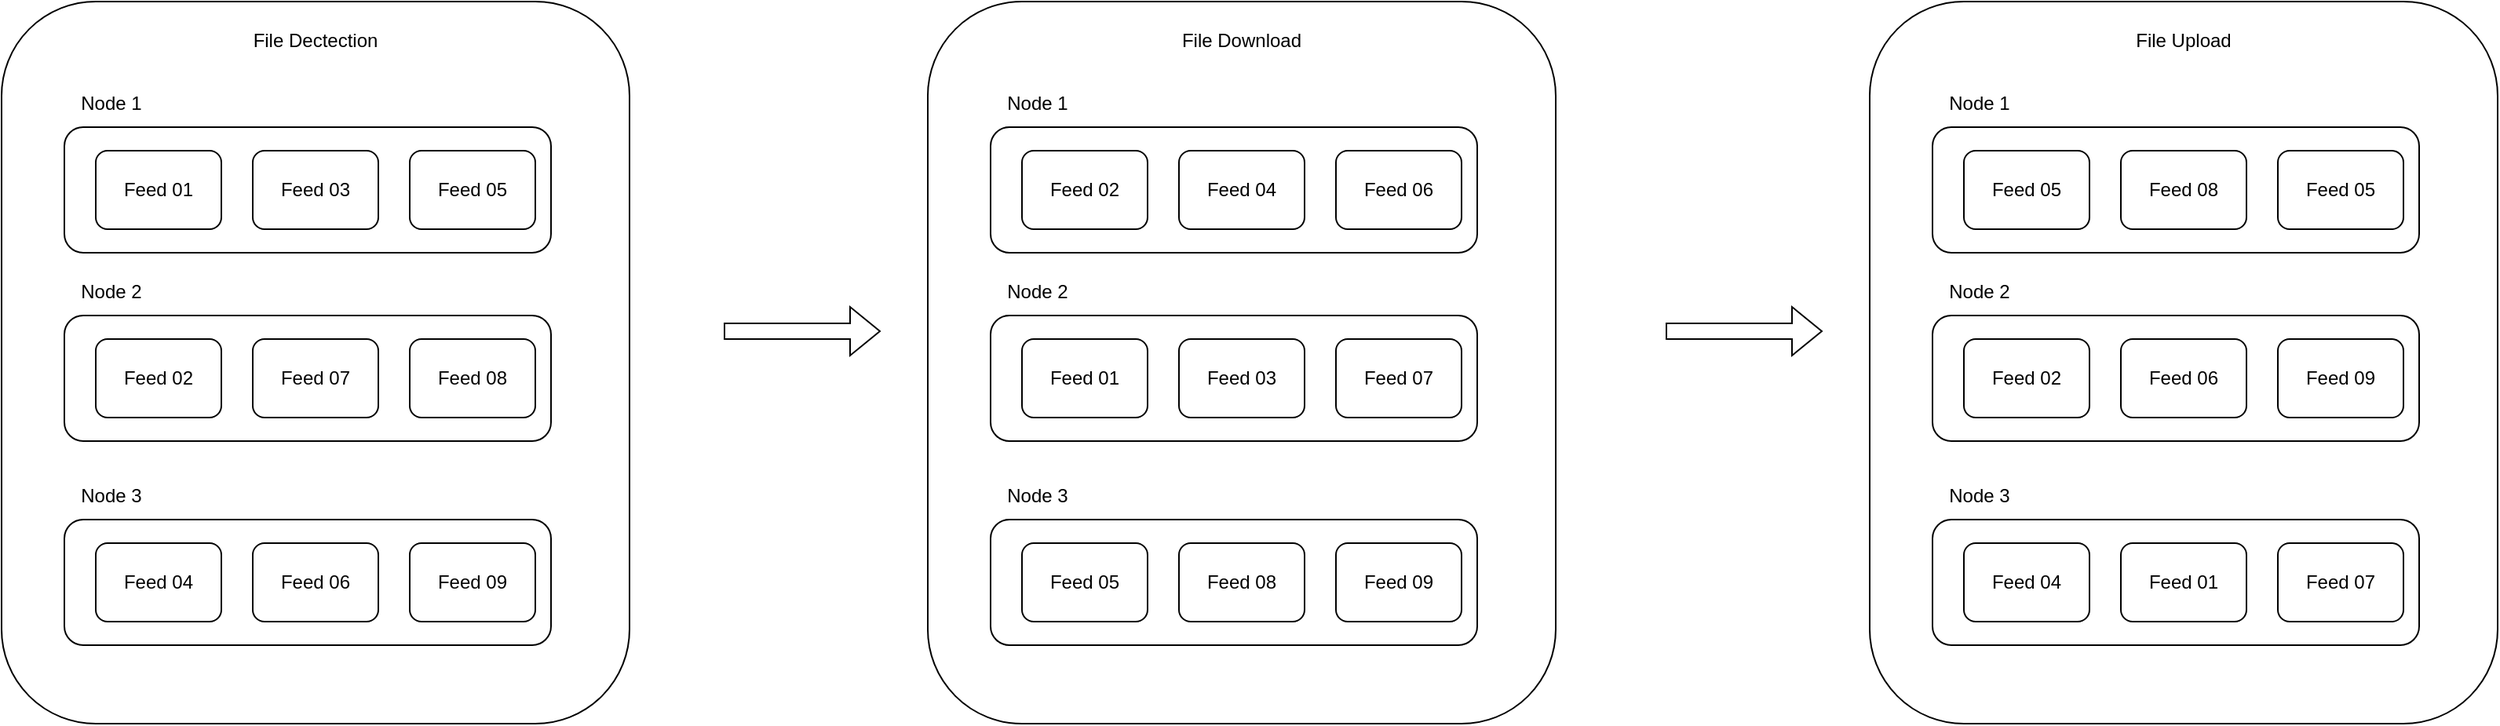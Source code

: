 <mxfile version="22.1.4" type="github">
  <diagram name="Page-1" id="fdHkIKtGjXYSEzS2XqVD">
    <mxGraphModel dx="1688" dy="613" grid="1" gridSize="10" guides="1" tooltips="1" connect="1" arrows="1" fold="1" page="1" pageScale="1" pageWidth="850" pageHeight="1100" math="0" shadow="0">
      <root>
        <mxCell id="0" />
        <mxCell id="1" parent="0" />
        <mxCell id="s09VsKY-C5sdKV1U9pFJ-1" value="" style="rounded=1;whiteSpace=wrap;html=1;" vertex="1" parent="1">
          <mxGeometry x="60" y="290" width="400" height="460" as="geometry" />
        </mxCell>
        <mxCell id="s09VsKY-C5sdKV1U9pFJ-2" value="" style="rounded=1;whiteSpace=wrap;html=1;" vertex="1" parent="1">
          <mxGeometry x="100" y="370" width="310" height="80" as="geometry" />
        </mxCell>
        <mxCell id="s09VsKY-C5sdKV1U9pFJ-3" value="Node 1" style="text;html=1;strokeColor=none;fillColor=none;align=center;verticalAlign=middle;whiteSpace=wrap;rounded=0;" vertex="1" parent="1">
          <mxGeometry x="100" y="340" width="60" height="30" as="geometry" />
        </mxCell>
        <mxCell id="s09VsKY-C5sdKV1U9pFJ-4" value="Feed 01" style="rounded=1;whiteSpace=wrap;html=1;" vertex="1" parent="1">
          <mxGeometry x="120" y="385" width="80" height="50" as="geometry" />
        </mxCell>
        <mxCell id="s09VsKY-C5sdKV1U9pFJ-5" value="Feed 03" style="rounded=1;whiteSpace=wrap;html=1;" vertex="1" parent="1">
          <mxGeometry x="220" y="385" width="80" height="50" as="geometry" />
        </mxCell>
        <mxCell id="s09VsKY-C5sdKV1U9pFJ-6" value="Feed 05" style="rounded=1;whiteSpace=wrap;html=1;" vertex="1" parent="1">
          <mxGeometry x="320" y="385" width="80" height="50" as="geometry" />
        </mxCell>
        <mxCell id="s09VsKY-C5sdKV1U9pFJ-7" value="" style="rounded=1;whiteSpace=wrap;html=1;" vertex="1" parent="1">
          <mxGeometry x="100" y="490" width="310" height="80" as="geometry" />
        </mxCell>
        <mxCell id="s09VsKY-C5sdKV1U9pFJ-8" value="Node 2" style="text;html=1;strokeColor=none;fillColor=none;align=center;verticalAlign=middle;whiteSpace=wrap;rounded=0;" vertex="1" parent="1">
          <mxGeometry x="100" y="460" width="60" height="30" as="geometry" />
        </mxCell>
        <mxCell id="s09VsKY-C5sdKV1U9pFJ-9" value="Feed 02" style="rounded=1;whiteSpace=wrap;html=1;" vertex="1" parent="1">
          <mxGeometry x="120" y="505" width="80" height="50" as="geometry" />
        </mxCell>
        <mxCell id="s09VsKY-C5sdKV1U9pFJ-10" value="Feed 07" style="rounded=1;whiteSpace=wrap;html=1;" vertex="1" parent="1">
          <mxGeometry x="220" y="505" width="80" height="50" as="geometry" />
        </mxCell>
        <mxCell id="s09VsKY-C5sdKV1U9pFJ-11" value="Feed 08" style="rounded=1;whiteSpace=wrap;html=1;" vertex="1" parent="1">
          <mxGeometry x="320" y="505" width="80" height="50" as="geometry" />
        </mxCell>
        <mxCell id="s09VsKY-C5sdKV1U9pFJ-12" value="" style="rounded=1;whiteSpace=wrap;html=1;" vertex="1" parent="1">
          <mxGeometry x="100" y="620" width="310" height="80" as="geometry" />
        </mxCell>
        <mxCell id="s09VsKY-C5sdKV1U9pFJ-13" value="Node 3" style="text;html=1;strokeColor=none;fillColor=none;align=center;verticalAlign=middle;whiteSpace=wrap;rounded=0;" vertex="1" parent="1">
          <mxGeometry x="100" y="590" width="60" height="30" as="geometry" />
        </mxCell>
        <mxCell id="s09VsKY-C5sdKV1U9pFJ-14" value="Feed 04" style="rounded=1;whiteSpace=wrap;html=1;" vertex="1" parent="1">
          <mxGeometry x="120" y="635" width="80" height="50" as="geometry" />
        </mxCell>
        <mxCell id="s09VsKY-C5sdKV1U9pFJ-15" value="Feed 06" style="rounded=1;whiteSpace=wrap;html=1;" vertex="1" parent="1">
          <mxGeometry x="220" y="635" width="80" height="50" as="geometry" />
        </mxCell>
        <mxCell id="s09VsKY-C5sdKV1U9pFJ-16" value="Feed 09" style="rounded=1;whiteSpace=wrap;html=1;" vertex="1" parent="1">
          <mxGeometry x="320" y="635" width="80" height="50" as="geometry" />
        </mxCell>
        <mxCell id="s09VsKY-C5sdKV1U9pFJ-19" value="File Dectection" style="text;html=1;strokeColor=none;fillColor=none;align=center;verticalAlign=middle;whiteSpace=wrap;rounded=0;" vertex="1" parent="1">
          <mxGeometry x="205" y="300" width="110" height="30" as="geometry" />
        </mxCell>
        <mxCell id="s09VsKY-C5sdKV1U9pFJ-20" value="" style="rounded=1;whiteSpace=wrap;html=1;" vertex="1" parent="1">
          <mxGeometry x="650" y="290" width="400" height="460" as="geometry" />
        </mxCell>
        <mxCell id="s09VsKY-C5sdKV1U9pFJ-21" value="" style="rounded=1;whiteSpace=wrap;html=1;" vertex="1" parent="1">
          <mxGeometry x="690" y="370" width="310" height="80" as="geometry" />
        </mxCell>
        <mxCell id="s09VsKY-C5sdKV1U9pFJ-22" value="Node 1" style="text;html=1;strokeColor=none;fillColor=none;align=center;verticalAlign=middle;whiteSpace=wrap;rounded=0;" vertex="1" parent="1">
          <mxGeometry x="690" y="340" width="60" height="30" as="geometry" />
        </mxCell>
        <mxCell id="s09VsKY-C5sdKV1U9pFJ-23" value="Feed 02" style="rounded=1;whiteSpace=wrap;html=1;" vertex="1" parent="1">
          <mxGeometry x="710" y="385" width="80" height="50" as="geometry" />
        </mxCell>
        <mxCell id="s09VsKY-C5sdKV1U9pFJ-24" value="Feed 04" style="rounded=1;whiteSpace=wrap;html=1;" vertex="1" parent="1">
          <mxGeometry x="810" y="385" width="80" height="50" as="geometry" />
        </mxCell>
        <mxCell id="s09VsKY-C5sdKV1U9pFJ-25" value="Feed 06" style="rounded=1;whiteSpace=wrap;html=1;" vertex="1" parent="1">
          <mxGeometry x="910" y="385" width="80" height="50" as="geometry" />
        </mxCell>
        <mxCell id="s09VsKY-C5sdKV1U9pFJ-26" value="" style="rounded=1;whiteSpace=wrap;html=1;" vertex="1" parent="1">
          <mxGeometry x="690" y="490" width="310" height="80" as="geometry" />
        </mxCell>
        <mxCell id="s09VsKY-C5sdKV1U9pFJ-27" value="Node 2" style="text;html=1;strokeColor=none;fillColor=none;align=center;verticalAlign=middle;whiteSpace=wrap;rounded=0;" vertex="1" parent="1">
          <mxGeometry x="690" y="460" width="60" height="30" as="geometry" />
        </mxCell>
        <mxCell id="s09VsKY-C5sdKV1U9pFJ-28" value="Feed 01" style="rounded=1;whiteSpace=wrap;html=1;" vertex="1" parent="1">
          <mxGeometry x="710" y="505" width="80" height="50" as="geometry" />
        </mxCell>
        <mxCell id="s09VsKY-C5sdKV1U9pFJ-29" value="Feed 03" style="rounded=1;whiteSpace=wrap;html=1;" vertex="1" parent="1">
          <mxGeometry x="810" y="505" width="80" height="50" as="geometry" />
        </mxCell>
        <mxCell id="s09VsKY-C5sdKV1U9pFJ-30" value="Feed 07" style="rounded=1;whiteSpace=wrap;html=1;" vertex="1" parent="1">
          <mxGeometry x="910" y="505" width="80" height="50" as="geometry" />
        </mxCell>
        <mxCell id="s09VsKY-C5sdKV1U9pFJ-31" value="" style="rounded=1;whiteSpace=wrap;html=1;" vertex="1" parent="1">
          <mxGeometry x="690" y="620" width="310" height="80" as="geometry" />
        </mxCell>
        <mxCell id="s09VsKY-C5sdKV1U9pFJ-32" value="Node 3" style="text;html=1;strokeColor=none;fillColor=none;align=center;verticalAlign=middle;whiteSpace=wrap;rounded=0;" vertex="1" parent="1">
          <mxGeometry x="690" y="590" width="60" height="30" as="geometry" />
        </mxCell>
        <mxCell id="s09VsKY-C5sdKV1U9pFJ-33" value="Feed 05" style="rounded=1;whiteSpace=wrap;html=1;" vertex="1" parent="1">
          <mxGeometry x="710" y="635" width="80" height="50" as="geometry" />
        </mxCell>
        <mxCell id="s09VsKY-C5sdKV1U9pFJ-34" value="Feed 08" style="rounded=1;whiteSpace=wrap;html=1;" vertex="1" parent="1">
          <mxGeometry x="810" y="635" width="80" height="50" as="geometry" />
        </mxCell>
        <mxCell id="s09VsKY-C5sdKV1U9pFJ-35" value="Feed 09" style="rounded=1;whiteSpace=wrap;html=1;" vertex="1" parent="1">
          <mxGeometry x="910" y="635" width="80" height="50" as="geometry" />
        </mxCell>
        <mxCell id="s09VsKY-C5sdKV1U9pFJ-36" value="File Download" style="text;html=1;strokeColor=none;fillColor=none;align=center;verticalAlign=middle;whiteSpace=wrap;rounded=0;" vertex="1" parent="1">
          <mxGeometry x="795" y="300" width="110" height="30" as="geometry" />
        </mxCell>
        <mxCell id="s09VsKY-C5sdKV1U9pFJ-37" value="" style="shape=flexArrow;endArrow=classic;html=1;rounded=0;" edge="1" parent="1">
          <mxGeometry width="50" height="50" relative="1" as="geometry">
            <mxPoint x="520" y="500" as="sourcePoint" />
            <mxPoint x="620" y="500" as="targetPoint" />
          </mxGeometry>
        </mxCell>
        <mxCell id="s09VsKY-C5sdKV1U9pFJ-38" value="" style="rounded=1;whiteSpace=wrap;html=1;" vertex="1" parent="1">
          <mxGeometry x="1250" y="290" width="400" height="460" as="geometry" />
        </mxCell>
        <mxCell id="s09VsKY-C5sdKV1U9pFJ-39" value="" style="rounded=1;whiteSpace=wrap;html=1;" vertex="1" parent="1">
          <mxGeometry x="1290" y="370" width="310" height="80" as="geometry" />
        </mxCell>
        <mxCell id="s09VsKY-C5sdKV1U9pFJ-40" value="Node 1" style="text;html=1;strokeColor=none;fillColor=none;align=center;verticalAlign=middle;whiteSpace=wrap;rounded=0;" vertex="1" parent="1">
          <mxGeometry x="1290" y="340" width="60" height="30" as="geometry" />
        </mxCell>
        <mxCell id="s09VsKY-C5sdKV1U9pFJ-41" value="Feed 05" style="rounded=1;whiteSpace=wrap;html=1;" vertex="1" parent="1">
          <mxGeometry x="1310" y="385" width="80" height="50" as="geometry" />
        </mxCell>
        <mxCell id="s09VsKY-C5sdKV1U9pFJ-42" value="Feed 08" style="rounded=1;whiteSpace=wrap;html=1;" vertex="1" parent="1">
          <mxGeometry x="1410" y="385" width="80" height="50" as="geometry" />
        </mxCell>
        <mxCell id="s09VsKY-C5sdKV1U9pFJ-43" value="Feed 05" style="rounded=1;whiteSpace=wrap;html=1;" vertex="1" parent="1">
          <mxGeometry x="1510" y="385" width="80" height="50" as="geometry" />
        </mxCell>
        <mxCell id="s09VsKY-C5sdKV1U9pFJ-44" value="" style="rounded=1;whiteSpace=wrap;html=1;" vertex="1" parent="1">
          <mxGeometry x="1290" y="490" width="310" height="80" as="geometry" />
        </mxCell>
        <mxCell id="s09VsKY-C5sdKV1U9pFJ-45" value="Node 2" style="text;html=1;strokeColor=none;fillColor=none;align=center;verticalAlign=middle;whiteSpace=wrap;rounded=0;" vertex="1" parent="1">
          <mxGeometry x="1290" y="460" width="60" height="30" as="geometry" />
        </mxCell>
        <mxCell id="s09VsKY-C5sdKV1U9pFJ-46" value="Feed 02" style="rounded=1;whiteSpace=wrap;html=1;" vertex="1" parent="1">
          <mxGeometry x="1310" y="505" width="80" height="50" as="geometry" />
        </mxCell>
        <mxCell id="s09VsKY-C5sdKV1U9pFJ-47" value="Feed 06" style="rounded=1;whiteSpace=wrap;html=1;" vertex="1" parent="1">
          <mxGeometry x="1410" y="505" width="80" height="50" as="geometry" />
        </mxCell>
        <mxCell id="s09VsKY-C5sdKV1U9pFJ-48" value="Feed 09" style="rounded=1;whiteSpace=wrap;html=1;" vertex="1" parent="1">
          <mxGeometry x="1510" y="505" width="80" height="50" as="geometry" />
        </mxCell>
        <mxCell id="s09VsKY-C5sdKV1U9pFJ-49" value="" style="rounded=1;whiteSpace=wrap;html=1;" vertex="1" parent="1">
          <mxGeometry x="1290" y="620" width="310" height="80" as="geometry" />
        </mxCell>
        <mxCell id="s09VsKY-C5sdKV1U9pFJ-50" value="Node 3" style="text;html=1;strokeColor=none;fillColor=none;align=center;verticalAlign=middle;whiteSpace=wrap;rounded=0;" vertex="1" parent="1">
          <mxGeometry x="1290" y="590" width="60" height="30" as="geometry" />
        </mxCell>
        <mxCell id="s09VsKY-C5sdKV1U9pFJ-51" value="Feed 04" style="rounded=1;whiteSpace=wrap;html=1;" vertex="1" parent="1">
          <mxGeometry x="1310" y="635" width="80" height="50" as="geometry" />
        </mxCell>
        <mxCell id="s09VsKY-C5sdKV1U9pFJ-52" value="Feed 01" style="rounded=1;whiteSpace=wrap;html=1;" vertex="1" parent="1">
          <mxGeometry x="1410" y="635" width="80" height="50" as="geometry" />
        </mxCell>
        <mxCell id="s09VsKY-C5sdKV1U9pFJ-53" value="Feed 07" style="rounded=1;whiteSpace=wrap;html=1;" vertex="1" parent="1">
          <mxGeometry x="1510" y="635" width="80" height="50" as="geometry" />
        </mxCell>
        <mxCell id="s09VsKY-C5sdKV1U9pFJ-54" value="File Upload" style="text;html=1;strokeColor=none;fillColor=none;align=center;verticalAlign=middle;whiteSpace=wrap;rounded=0;" vertex="1" parent="1">
          <mxGeometry x="1395" y="300" width="110" height="30" as="geometry" />
        </mxCell>
        <mxCell id="s09VsKY-C5sdKV1U9pFJ-55" value="" style="shape=flexArrow;endArrow=classic;html=1;rounded=0;" edge="1" parent="1">
          <mxGeometry width="50" height="50" relative="1" as="geometry">
            <mxPoint x="1120" y="500" as="sourcePoint" />
            <mxPoint x="1220" y="500" as="targetPoint" />
          </mxGeometry>
        </mxCell>
      </root>
    </mxGraphModel>
  </diagram>
</mxfile>
